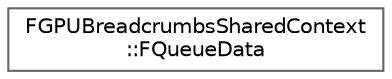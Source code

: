 digraph "Graphical Class Hierarchy"
{
 // INTERACTIVE_SVG=YES
 // LATEX_PDF_SIZE
  bgcolor="transparent";
  edge [fontname=Helvetica,fontsize=10,labelfontname=Helvetica,labelfontsize=10];
  node [fontname=Helvetica,fontsize=10,shape=box,height=0.2,width=0.4];
  rankdir="LR";
  Node0 [id="Node000000",label="FGPUBreadcrumbsSharedContext\l::FQueueData",height=0.2,width=0.4,color="grey40", fillcolor="white", style="filled",URL="$d8/d6a/structFGPUBreadcrumbsSharedContext_1_1FQueueData.html",tooltip=" "];
}
